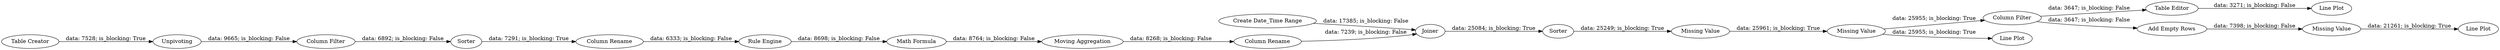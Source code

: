 digraph {
	"-8955456180384910658_8" [label="Column Rename"]
	"-8955456180384910658_9" [label="Rule Engine"]
	"-8955456180384910658_5" [label=Unpivoting]
	"-8955456180384910658_20" [label="Column Filter"]
	"-8955456180384910658_15" [label="Missing Value"]
	"-8955456180384910658_16" [label="Missing Value"]
	"-8955456180384910658_1" [label="Table Creator"]
	"-8955456180384910658_19" [label="Line Plot"]
	"-8955456180384910658_22" [label="Table Editor"]
	"-8955456180384910658_21" [label="Line Plot"]
	"-8955456180384910658_12" [label=Joiner]
	"-8955456180384910658_3" [label="Create Date_Time Range"]
	"-8955456180384910658_13" [label="Moving Aggregation"]
	"-8955456180384910658_18" [label="Column Rename"]
	"-8955456180384910658_24" [label="Missing Value"]
	"-8955456180384910658_14" [label=Sorter]
	"-8955456180384910658_7" [label="Column Filter"]
	"-8955456180384910658_25" [label="Line Plot"]
	"-8955456180384910658_11" [label="Math Formula"]
	"-8955456180384910658_6" [label=Sorter]
	"-8955456180384910658_23" [label="Add Empty Rows"]
	"-8955456180384910658_7" -> "-8955456180384910658_6" [label="data: 6892; is_blocking: False"]
	"-8955456180384910658_12" -> "-8955456180384910658_14" [label="data: 25084; is_blocking: True"]
	"-8955456180384910658_23" -> "-8955456180384910658_24" [label="data: 7398; is_blocking: False"]
	"-8955456180384910658_11" -> "-8955456180384910658_13" [label="data: 8764; is_blocking: False"]
	"-8955456180384910658_9" -> "-8955456180384910658_11" [label="data: 8698; is_blocking: False"]
	"-8955456180384910658_15" -> "-8955456180384910658_16" [label="data: 25961; is_blocking: True"]
	"-8955456180384910658_18" -> "-8955456180384910658_12" [label="data: 7239; is_blocking: False"]
	"-8955456180384910658_24" -> "-8955456180384910658_25" [label="data: 21261; is_blocking: True"]
	"-8955456180384910658_22" -> "-8955456180384910658_21" [label="data: 3271; is_blocking: False"]
	"-8955456180384910658_13" -> "-8955456180384910658_18" [label="data: 8268; is_blocking: False"]
	"-8955456180384910658_3" -> "-8955456180384910658_12" [label="data: 17385; is_blocking: False"]
	"-8955456180384910658_8" -> "-8955456180384910658_9" [label="data: 6333; is_blocking: False"]
	"-8955456180384910658_20" -> "-8955456180384910658_22" [label="data: 3647; is_blocking: False"]
	"-8955456180384910658_14" -> "-8955456180384910658_15" [label="data: 25249; is_blocking: True"]
	"-8955456180384910658_5" -> "-8955456180384910658_7" [label="data: 9665; is_blocking: False"]
	"-8955456180384910658_6" -> "-8955456180384910658_8" [label="data: 7291; is_blocking: True"]
	"-8955456180384910658_1" -> "-8955456180384910658_5" [label="data: 7528; is_blocking: True"]
	"-8955456180384910658_20" -> "-8955456180384910658_23" [label="data: 3647; is_blocking: False"]
	"-8955456180384910658_16" -> "-8955456180384910658_20" [label="data: 25955; is_blocking: True"]
	"-8955456180384910658_16" -> "-8955456180384910658_19" [label="data: 25955; is_blocking: True"]
	rankdir=LR
}

